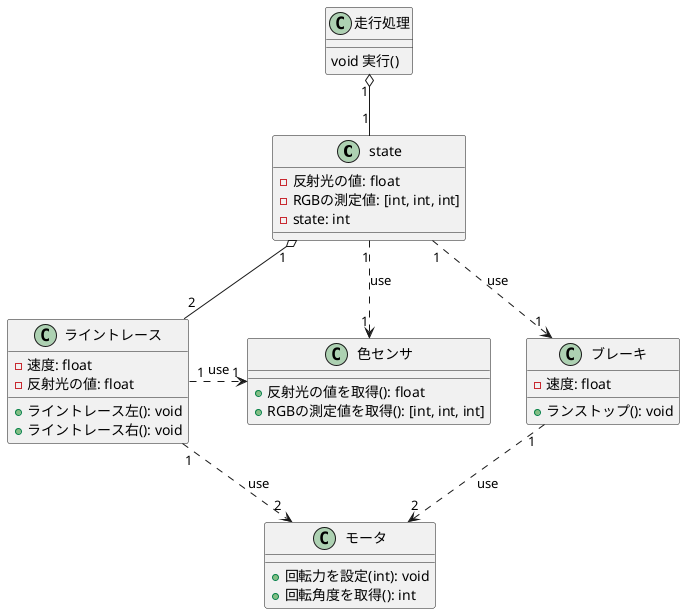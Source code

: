 @startuml
state  "1" o-- "2" ライントレース
走行処理 "1" o-- "1" state
state  "1" ..> "1" 色センサ:use
state  "1" ..> "1" ブレーキ:use

ブレーキ "1" ..> "2" モータ:use

ライントレース  "1" .> "1" 色センサ:use
ライントレース  "1" ..> "2" モータ:use


class 色センサ{
    + 反射光の値を取得(): float
    + RGBの測定値を取得(): [int, int, int]
}

class モータ{
    + 回転力を設定(int): void 
    + 回転角度を取得(): int
}

class ブレーキ{
    - 速度: float
    + ランストップ(): void
}

class ライントレース{
    + ライントレース左(): void 
    + ライントレース右(): void 
    - 速度: float
    - 反射光の値: float
    
}

class state {
    - 反射光の値: float
    - RGBの測定値: [int, int, int]
    - state: int
}

class 走行処理{
    void 実行()
}
@enduml 